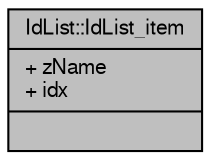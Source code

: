 digraph "IdList::IdList_item"
{
  edge [fontname="FreeSans",fontsize="10",labelfontname="FreeSans",labelfontsize="10"];
  node [fontname="FreeSans",fontsize="10",shape=record];
  Node1 [label="{IdList::IdList_item\n|+ zName\l+ idx\l|}",height=0.2,width=0.4,color="black", fillcolor="grey75", style="filled", fontcolor="black"];
}
